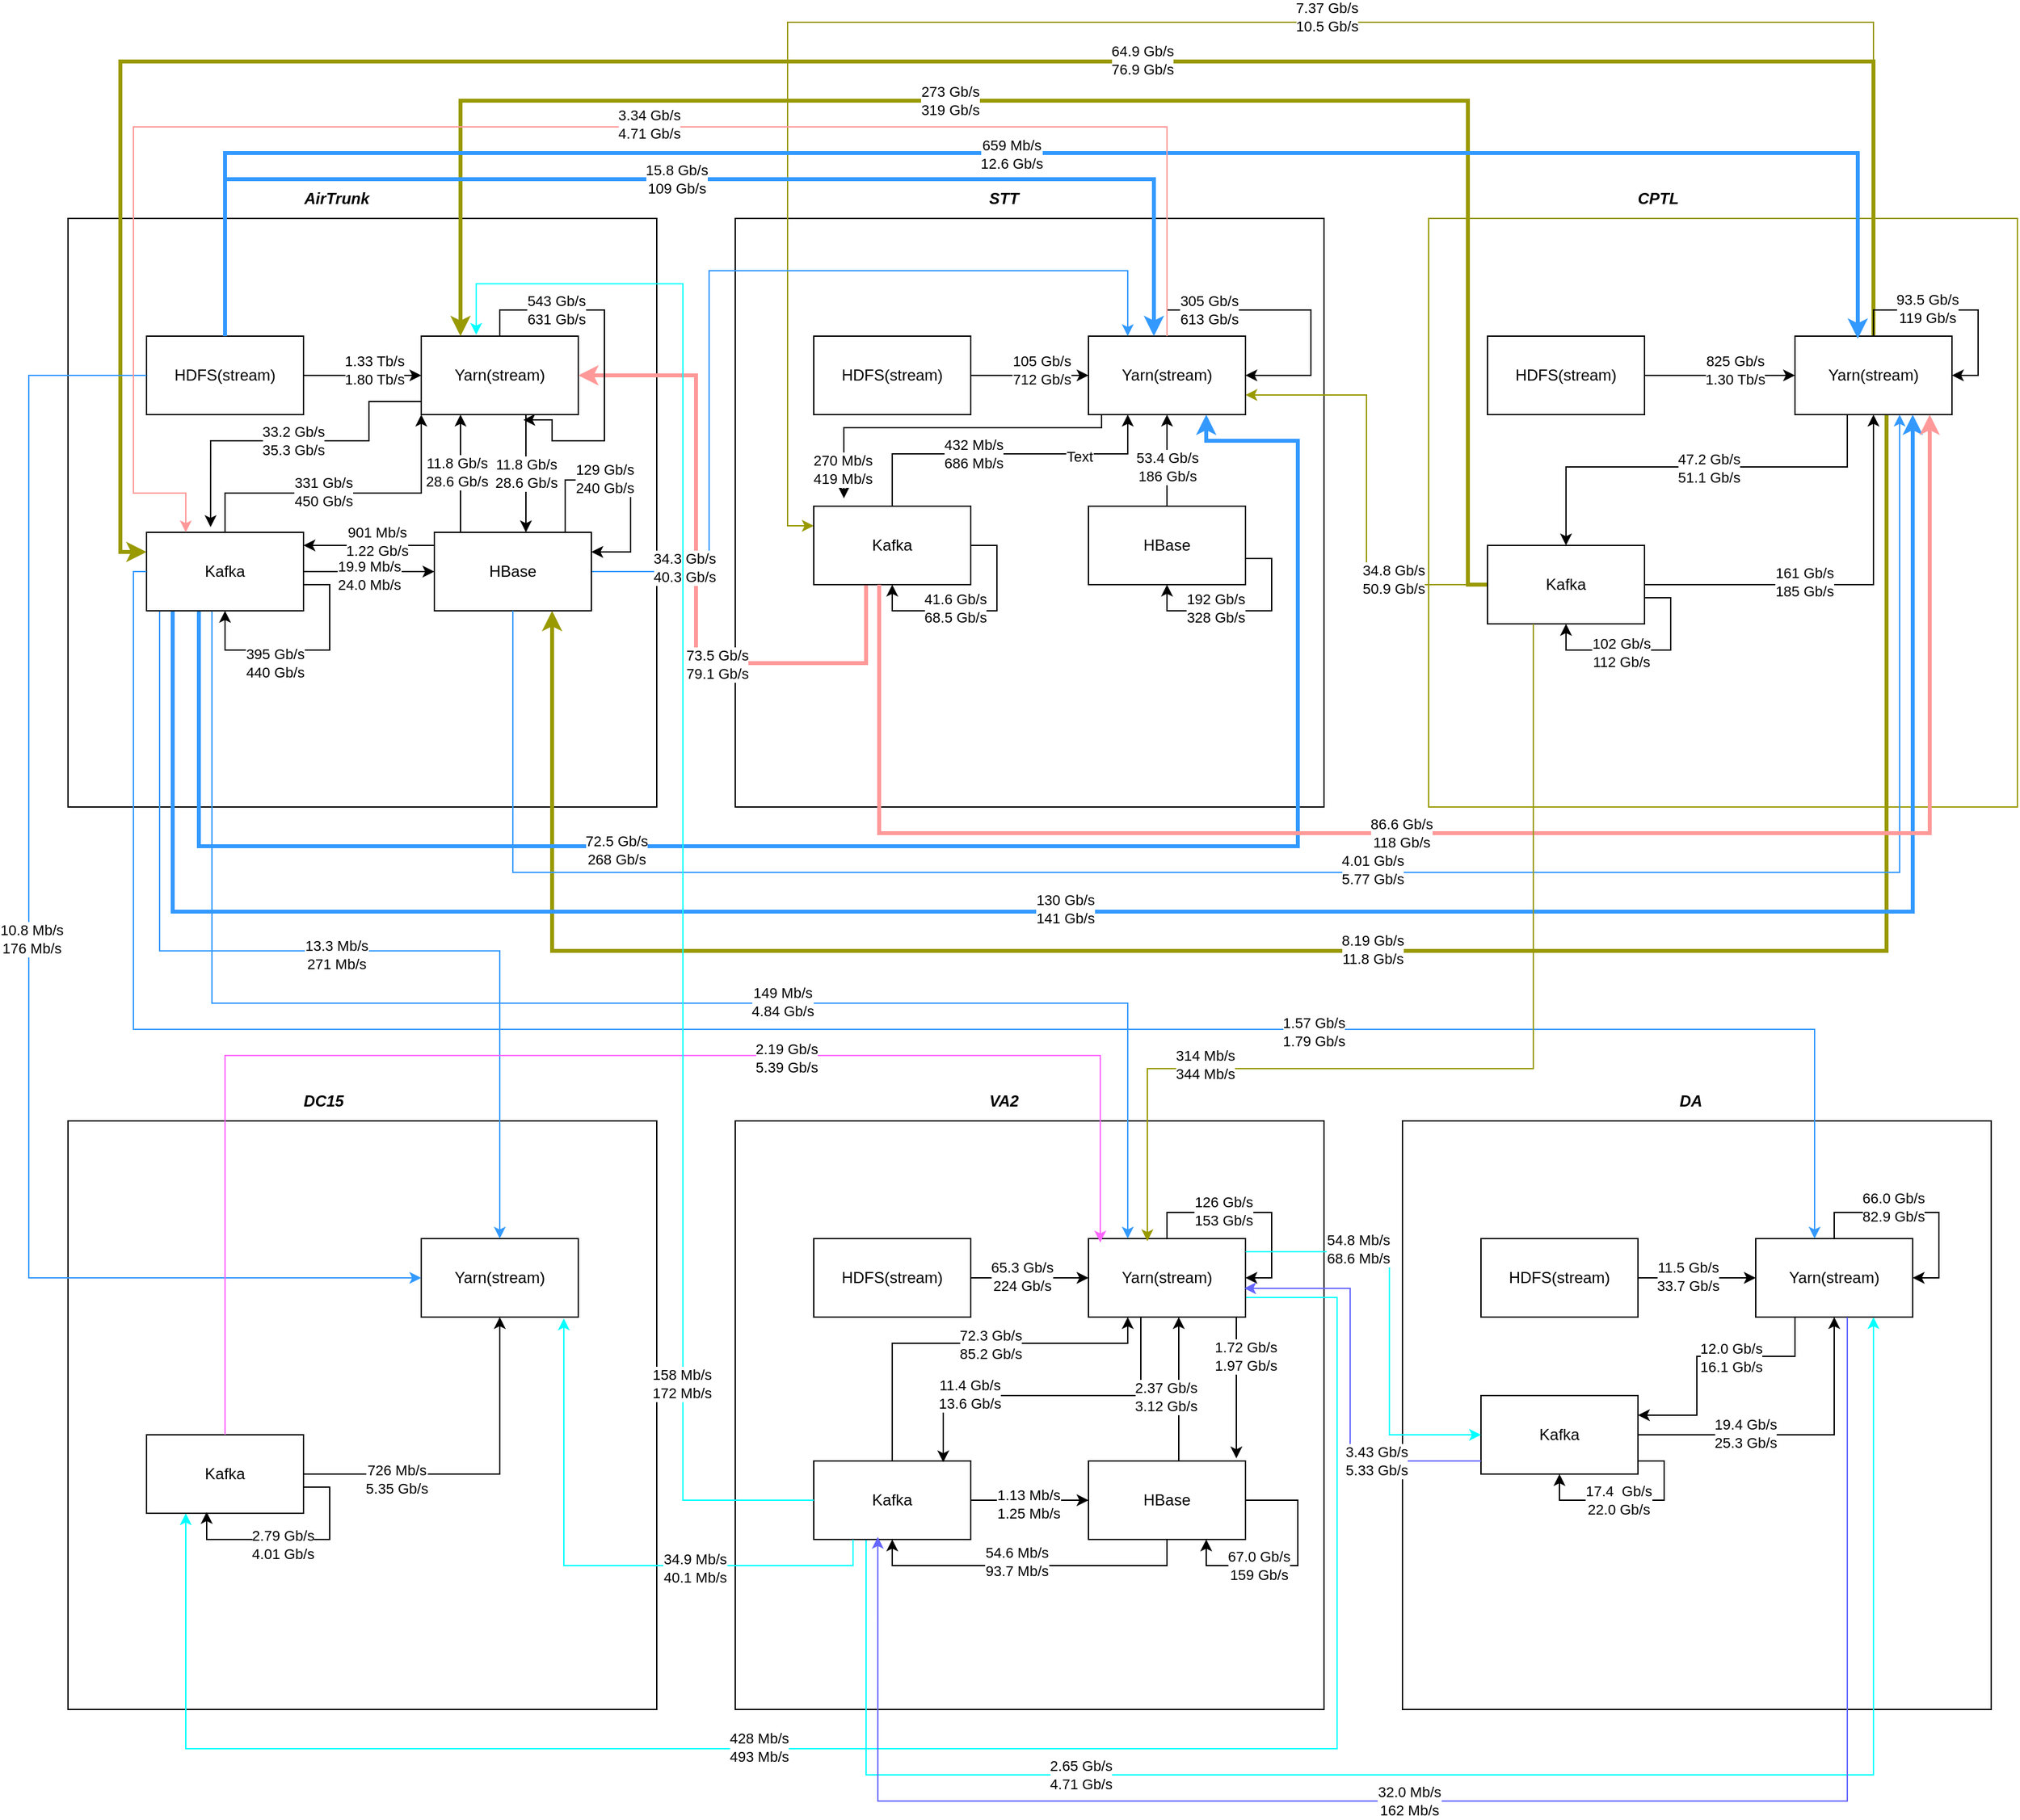 <mxfile version="24.2.1" type="github">
  <diagram name="Page-1" id="OlLAqFYf1h-SHebC-zq0">
    <mxGraphModel dx="1434" dy="820" grid="1" gridSize="10" guides="1" tooltips="1" connect="1" arrows="1" fold="1" page="1" pageScale="1" pageWidth="1200" pageHeight="1600" math="0" shadow="0">
      <root>
        <mxCell id="0" />
        <mxCell id="1" parent="0" />
        <mxCell id="eVie63fHaNEDCuwECNKd-2" value="" style="whiteSpace=wrap;html=1;aspect=fixed;" vertex="1" parent="1">
          <mxGeometry x="150" y="190" width="450" height="450" as="geometry" />
        </mxCell>
        <mxCell id="eVie63fHaNEDCuwECNKd-3" value="&lt;i&gt;&lt;b&gt;AirTrunk&lt;/b&gt;&lt;/i&gt;" style="text;html=1;align=center;verticalAlign=middle;resizable=0;points=[];autosize=1;strokeColor=none;fillColor=none;" vertex="1" parent="1">
          <mxGeometry x="320" y="160" width="70" height="30" as="geometry" />
        </mxCell>
        <mxCell id="eVie63fHaNEDCuwECNKd-9" value="" style="edgeStyle=orthogonalEdgeStyle;rounded=0;orthogonalLoop=1;jettySize=auto;html=1;" edge="1" parent="1" source="eVie63fHaNEDCuwECNKd-4" target="eVie63fHaNEDCuwECNKd-7">
          <mxGeometry relative="1" as="geometry" />
        </mxCell>
        <mxCell id="eVie63fHaNEDCuwECNKd-10" value="1.33 Tb/s&lt;div&gt;1.80 Tb/s&lt;/div&gt;" style="edgeLabel;html=1;align=center;verticalAlign=middle;resizable=0;points=[];" vertex="1" connectable="0" parent="eVie63fHaNEDCuwECNKd-9">
          <mxGeometry x="0.2" y="4" relative="1" as="geometry">
            <mxPoint as="offset" />
          </mxGeometry>
        </mxCell>
        <mxCell id="eVie63fHaNEDCuwECNKd-4" value="HDFS(stream)" style="rounded=0;whiteSpace=wrap;html=1;" vertex="1" parent="1">
          <mxGeometry x="210" y="280" width="120" height="60" as="geometry" />
        </mxCell>
        <mxCell id="eVie63fHaNEDCuwECNKd-95" value="11.8 Gb/s&lt;div&gt;28.6 Gb/s&lt;/div&gt;" style="edgeStyle=orthogonalEdgeStyle;rounded=0;orthogonalLoop=1;jettySize=auto;html=1;" edge="1" parent="1" source="eVie63fHaNEDCuwECNKd-7" target="eVie63fHaNEDCuwECNKd-74">
          <mxGeometry relative="1" as="geometry">
            <Array as="points">
              <mxPoint x="500" y="380" />
              <mxPoint x="500" y="380" />
            </Array>
            <mxPoint as="offset" />
          </mxGeometry>
        </mxCell>
        <mxCell id="eVie63fHaNEDCuwECNKd-7" value="Yarn(stream)" style="rounded=0;whiteSpace=wrap;html=1;" vertex="1" parent="1">
          <mxGeometry x="420" y="280" width="120" height="60" as="geometry" />
        </mxCell>
        <mxCell id="eVie63fHaNEDCuwECNKd-11" value="" style="whiteSpace=wrap;html=1;aspect=fixed;" vertex="1" parent="1">
          <mxGeometry x="660" y="190" width="450" height="450" as="geometry" />
        </mxCell>
        <mxCell id="eVie63fHaNEDCuwECNKd-12" value="&lt;i&gt;&lt;b&gt;STT&lt;/b&gt;&lt;/i&gt;" style="text;html=1;align=center;verticalAlign=middle;resizable=0;points=[];autosize=1;strokeColor=none;fillColor=none;" vertex="1" parent="1">
          <mxGeometry x="840" y="160" width="50" height="30" as="geometry" />
        </mxCell>
        <mxCell id="eVie63fHaNEDCuwECNKd-13" value="" style="edgeStyle=orthogonalEdgeStyle;rounded=0;orthogonalLoop=1;jettySize=auto;html=1;" edge="1" source="eVie63fHaNEDCuwECNKd-15" target="eVie63fHaNEDCuwECNKd-16" parent="1">
          <mxGeometry relative="1" as="geometry" />
        </mxCell>
        <mxCell id="eVie63fHaNEDCuwECNKd-14" value="105 Gb/s&lt;div&gt;712 Gb/s&lt;/div&gt;" style="edgeLabel;html=1;align=center;verticalAlign=middle;resizable=0;points=[];" vertex="1" connectable="0" parent="eVie63fHaNEDCuwECNKd-13">
          <mxGeometry x="0.2" y="4" relative="1" as="geometry">
            <mxPoint as="offset" />
          </mxGeometry>
        </mxCell>
        <mxCell id="eVie63fHaNEDCuwECNKd-15" value="HDFS(stream)" style="rounded=0;whiteSpace=wrap;html=1;" vertex="1" parent="1">
          <mxGeometry x="720" y="280" width="120" height="60" as="geometry" />
        </mxCell>
        <mxCell id="eVie63fHaNEDCuwECNKd-16" value="Yarn(stream)" style="rounded=0;whiteSpace=wrap;html=1;" vertex="1" parent="1">
          <mxGeometry x="930" y="280" width="120" height="60" as="geometry" />
        </mxCell>
        <mxCell id="eVie63fHaNEDCuwECNKd-17" value="" style="whiteSpace=wrap;html=1;aspect=fixed;strokeColor=#999900;" vertex="1" parent="1">
          <mxGeometry x="1190" y="190" width="450" height="450" as="geometry" />
        </mxCell>
        <mxCell id="eVie63fHaNEDCuwECNKd-18" value="&lt;i&gt;&lt;b&gt;CPTL&lt;/b&gt;&lt;/i&gt;" style="text;html=1;align=center;verticalAlign=middle;resizable=0;points=[];autosize=1;strokeColor=none;fillColor=none;" vertex="1" parent="1">
          <mxGeometry x="1340" y="160" width="50" height="30" as="geometry" />
        </mxCell>
        <mxCell id="eVie63fHaNEDCuwECNKd-19" value="" style="edgeStyle=orthogonalEdgeStyle;rounded=0;orthogonalLoop=1;jettySize=auto;html=1;" edge="1" source="eVie63fHaNEDCuwECNKd-21" target="eVie63fHaNEDCuwECNKd-22" parent="1">
          <mxGeometry relative="1" as="geometry" />
        </mxCell>
        <mxCell id="eVie63fHaNEDCuwECNKd-20" value="825 Gb/s&lt;div&gt;1.30 Tb/s&lt;/div&gt;" style="edgeLabel;html=1;align=center;verticalAlign=middle;resizable=0;points=[];" vertex="1" connectable="0" parent="eVie63fHaNEDCuwECNKd-19">
          <mxGeometry x="0.2" y="4" relative="1" as="geometry">
            <mxPoint as="offset" />
          </mxGeometry>
        </mxCell>
        <mxCell id="eVie63fHaNEDCuwECNKd-21" value="HDFS(stream)" style="rounded=0;whiteSpace=wrap;html=1;" vertex="1" parent="1">
          <mxGeometry x="1235" y="280" width="120" height="60" as="geometry" />
        </mxCell>
        <mxCell id="eVie63fHaNEDCuwECNKd-105" style="edgeStyle=orthogonalEdgeStyle;rounded=0;orthogonalLoop=1;jettySize=auto;html=1;entryX=0.5;entryY=0;entryDx=0;entryDy=0;" edge="1" parent="1" source="eVie63fHaNEDCuwECNKd-22" target="eVie63fHaNEDCuwECNKd-25">
          <mxGeometry relative="1" as="geometry">
            <Array as="points">
              <mxPoint x="1510" y="380" />
              <mxPoint x="1295" y="380" />
            </Array>
          </mxGeometry>
        </mxCell>
        <mxCell id="eVie63fHaNEDCuwECNKd-106" value="47.2 Gb/s&lt;div&gt;51.1 Gb/s&lt;/div&gt;" style="edgeLabel;html=1;align=center;verticalAlign=middle;resizable=0;points=[];" vertex="1" connectable="0" parent="eVie63fHaNEDCuwECNKd-105">
          <mxGeometry x="-0.073" y="1" relative="1" as="geometry">
            <mxPoint as="offset" />
          </mxGeometry>
        </mxCell>
        <mxCell id="eVie63fHaNEDCuwECNKd-170" style="edgeStyle=orthogonalEdgeStyle;rounded=0;orthogonalLoop=1;jettySize=auto;html=1;entryX=0;entryY=0.25;entryDx=0;entryDy=0;strokeColor=#999900;strokeWidth=3;" edge="1" parent="1" source="eVie63fHaNEDCuwECNKd-22" target="eVie63fHaNEDCuwECNKd-66">
          <mxGeometry relative="1" as="geometry">
            <Array as="points">
              <mxPoint x="1530" y="70" />
              <mxPoint x="190" y="70" />
              <mxPoint x="190" y="445" />
            </Array>
          </mxGeometry>
        </mxCell>
        <mxCell id="eVie63fHaNEDCuwECNKd-171" value="64.9 Gb/s&lt;div&gt;76.9 Gb/s&lt;/div&gt;" style="edgeLabel;html=1;align=center;verticalAlign=middle;resizable=0;points=[];" vertex="1" connectable="0" parent="eVie63fHaNEDCuwECNKd-170">
          <mxGeometry x="-0.209" y="-1" relative="1" as="geometry">
            <mxPoint as="offset" />
          </mxGeometry>
        </mxCell>
        <mxCell id="eVie63fHaNEDCuwECNKd-172" style="edgeStyle=orthogonalEdgeStyle;rounded=0;orthogonalLoop=1;jettySize=auto;html=1;entryX=0.75;entryY=1;entryDx=0;entryDy=0;strokeColor=#999900;strokeWidth=3;" edge="1" parent="1" source="eVie63fHaNEDCuwECNKd-22" target="eVie63fHaNEDCuwECNKd-74">
          <mxGeometry relative="1" as="geometry">
            <Array as="points">
              <mxPoint x="1540" y="750" />
              <mxPoint x="520" y="750" />
            </Array>
          </mxGeometry>
        </mxCell>
        <mxCell id="eVie63fHaNEDCuwECNKd-173" value="8.19 Gb/s&lt;div&gt;11.8 Gb/s&lt;/div&gt;" style="edgeLabel;html=1;align=center;verticalAlign=middle;resizable=0;points=[];" vertex="1" connectable="0" parent="eVie63fHaNEDCuwECNKd-172">
          <mxGeometry x="-0.05" y="-1" relative="1" as="geometry">
            <mxPoint as="offset" />
          </mxGeometry>
        </mxCell>
        <mxCell id="eVie63fHaNEDCuwECNKd-179" style="edgeStyle=orthogonalEdgeStyle;rounded=0;orthogonalLoop=1;jettySize=auto;html=1;entryX=0;entryY=0.25;entryDx=0;entryDy=0;strokeColor=#999900;" edge="1" parent="1" source="eVie63fHaNEDCuwECNKd-22" target="eVie63fHaNEDCuwECNKd-67">
          <mxGeometry relative="1" as="geometry">
            <Array as="points">
              <mxPoint x="1530" y="40" />
              <mxPoint x="700" y="40" />
              <mxPoint x="700" y="425" />
            </Array>
          </mxGeometry>
        </mxCell>
        <mxCell id="eVie63fHaNEDCuwECNKd-180" value="7.37 Gb/s&lt;div&gt;10.5 Gb/s&lt;/div&gt;" style="edgeLabel;html=1;align=center;verticalAlign=middle;resizable=0;points=[];" vertex="1" connectable="0" parent="eVie63fHaNEDCuwECNKd-179">
          <mxGeometry x="-0.108" y="-4" relative="1" as="geometry">
            <mxPoint as="offset" />
          </mxGeometry>
        </mxCell>
        <mxCell id="eVie63fHaNEDCuwECNKd-22" value="Yarn(stream)" style="rounded=0;whiteSpace=wrap;html=1;" vertex="1" parent="1">
          <mxGeometry x="1470" y="280" width="120" height="60" as="geometry" />
        </mxCell>
        <mxCell id="eVie63fHaNEDCuwECNKd-26" value="" style="edgeStyle=orthogonalEdgeStyle;rounded=0;orthogonalLoop=1;jettySize=auto;html=1;entryX=0.5;entryY=1;entryDx=0;entryDy=0;" edge="1" parent="1" source="eVie63fHaNEDCuwECNKd-25" target="eVie63fHaNEDCuwECNKd-22">
          <mxGeometry relative="1" as="geometry" />
        </mxCell>
        <mxCell id="eVie63fHaNEDCuwECNKd-27" value="161 Gb/s&lt;div&gt;185 Gb/s&lt;/div&gt;" style="edgeLabel;html=1;align=center;verticalAlign=middle;resizable=0;points=[];" vertex="1" connectable="0" parent="eVie63fHaNEDCuwECNKd-26">
          <mxGeometry x="-0.2" y="2" relative="1" as="geometry">
            <mxPoint as="offset" />
          </mxGeometry>
        </mxCell>
        <mxCell id="eVie63fHaNEDCuwECNKd-168" style="edgeStyle=orthogonalEdgeStyle;rounded=0;orthogonalLoop=1;jettySize=auto;html=1;entryX=0.25;entryY=0;entryDx=0;entryDy=0;strokeColor=#999900;strokeWidth=3;" edge="1" parent="1" source="eVie63fHaNEDCuwECNKd-25" target="eVie63fHaNEDCuwECNKd-7">
          <mxGeometry relative="1" as="geometry">
            <Array as="points">
              <mxPoint x="1220" y="470" />
              <mxPoint x="1220" y="100" />
              <mxPoint x="450" y="100" />
            </Array>
          </mxGeometry>
        </mxCell>
        <mxCell id="eVie63fHaNEDCuwECNKd-169" value="273 Gb/s&lt;div&gt;319 Gb/s&lt;/div&gt;" style="edgeLabel;html=1;align=center;verticalAlign=middle;resizable=0;points=[];" vertex="1" connectable="0" parent="eVie63fHaNEDCuwECNKd-168">
          <mxGeometry x="0.17" relative="1" as="geometry">
            <mxPoint as="offset" />
          </mxGeometry>
        </mxCell>
        <mxCell id="eVie63fHaNEDCuwECNKd-177" style="edgeStyle=orthogonalEdgeStyle;rounded=0;orthogonalLoop=1;jettySize=auto;html=1;entryX=1;entryY=0.75;entryDx=0;entryDy=0;strokeColor=#999900;" edge="1" parent="1" source="eVie63fHaNEDCuwECNKd-25" target="eVie63fHaNEDCuwECNKd-16">
          <mxGeometry relative="1" as="geometry" />
        </mxCell>
        <mxCell id="eVie63fHaNEDCuwECNKd-178" value="34.8 Gb/s&lt;div&gt;50.9 Gb/s&lt;/div&gt;" style="edgeLabel;html=1;align=center;verticalAlign=middle;resizable=0;points=[];" vertex="1" connectable="0" parent="eVie63fHaNEDCuwECNKd-177">
          <mxGeometry x="-0.564" y="-4" relative="1" as="geometry">
            <mxPoint as="offset" />
          </mxGeometry>
        </mxCell>
        <mxCell id="eVie63fHaNEDCuwECNKd-25" value="Kafka" style="rounded=0;whiteSpace=wrap;html=1;" vertex="1" parent="1">
          <mxGeometry x="1235" y="440" width="120" height="60" as="geometry" />
        </mxCell>
        <mxCell id="eVie63fHaNEDCuwECNKd-28" style="edgeStyle=orthogonalEdgeStyle;rounded=0;orthogonalLoop=1;jettySize=auto;html=1;entryX=0.5;entryY=1;entryDx=0;entryDy=0;exitX=1;exitY=0.5;exitDx=0;exitDy=0;" edge="1" parent="1" source="eVie63fHaNEDCuwECNKd-25" target="eVie63fHaNEDCuwECNKd-25">
          <mxGeometry relative="1" as="geometry">
            <Array as="points">
              <mxPoint x="1355" y="480" />
              <mxPoint x="1375" y="480" />
              <mxPoint x="1375" y="520" />
              <mxPoint x="1295" y="520" />
            </Array>
          </mxGeometry>
        </mxCell>
        <mxCell id="eVie63fHaNEDCuwECNKd-29" value="102 Gb/s&lt;div&gt;112 Gb/s&lt;/div&gt;" style="edgeLabel;html=1;align=center;verticalAlign=middle;resizable=0;points=[];" vertex="1" connectable="0" parent="eVie63fHaNEDCuwECNKd-28">
          <mxGeometry x="0.271" y="2" relative="1" as="geometry">
            <mxPoint as="offset" />
          </mxGeometry>
        </mxCell>
        <mxCell id="eVie63fHaNEDCuwECNKd-34" value="" style="whiteSpace=wrap;html=1;aspect=fixed;" vertex="1" parent="1">
          <mxGeometry x="150" y="880" width="450" height="450" as="geometry" />
        </mxCell>
        <mxCell id="eVie63fHaNEDCuwECNKd-35" value="&lt;b&gt;&lt;i&gt;DC15&lt;/i&gt;&lt;/b&gt;" style="text;html=1;align=center;verticalAlign=middle;resizable=0;points=[];autosize=1;strokeColor=none;fillColor=none;" vertex="1" parent="1">
          <mxGeometry x="320" y="850" width="50" height="30" as="geometry" />
        </mxCell>
        <mxCell id="eVie63fHaNEDCuwECNKd-39" value="Yarn(stream)" style="rounded=0;whiteSpace=wrap;html=1;" vertex="1" parent="1">
          <mxGeometry x="420" y="970" width="120" height="60" as="geometry" />
        </mxCell>
        <mxCell id="eVie63fHaNEDCuwECNKd-40" value="" style="whiteSpace=wrap;html=1;aspect=fixed;" vertex="1" parent="1">
          <mxGeometry x="660" y="880" width="450" height="450" as="geometry" />
        </mxCell>
        <mxCell id="eVie63fHaNEDCuwECNKd-41" value="&lt;b&gt;&lt;i&gt;VA2&lt;/i&gt;&lt;/b&gt;" style="text;html=1;align=center;verticalAlign=middle;resizable=0;points=[];autosize=1;strokeColor=none;fillColor=none;" vertex="1" parent="1">
          <mxGeometry x="840" y="850" width="50" height="30" as="geometry" />
        </mxCell>
        <mxCell id="eVie63fHaNEDCuwECNKd-42" value="" style="edgeStyle=orthogonalEdgeStyle;rounded=0;orthogonalLoop=1;jettySize=auto;html=1;" edge="1" source="eVie63fHaNEDCuwECNKd-44" target="eVie63fHaNEDCuwECNKd-45" parent="1">
          <mxGeometry relative="1" as="geometry" />
        </mxCell>
        <mxCell id="eVie63fHaNEDCuwECNKd-113" value="65.3 Gb/s&lt;div&gt;224 Gb/s&lt;/div&gt;" style="edgeLabel;html=1;align=center;verticalAlign=middle;resizable=0;points=[];" vertex="1" connectable="0" parent="eVie63fHaNEDCuwECNKd-42">
          <mxGeometry x="-0.133" y="1" relative="1" as="geometry">
            <mxPoint as="offset" />
          </mxGeometry>
        </mxCell>
        <mxCell id="eVie63fHaNEDCuwECNKd-44" value="HDFS(stream)" style="rounded=0;whiteSpace=wrap;html=1;" vertex="1" parent="1">
          <mxGeometry x="720" y="970" width="120" height="60" as="geometry" />
        </mxCell>
        <mxCell id="eVie63fHaNEDCuwECNKd-197" style="edgeStyle=orthogonalEdgeStyle;rounded=0;orthogonalLoop=1;jettySize=auto;html=1;entryX=0.25;entryY=1;entryDx=0;entryDy=0;exitX=1;exitY=0.75;exitDx=0;exitDy=0;strokeColor=#00FFFF;" edge="1" parent="1" source="eVie63fHaNEDCuwECNKd-45" target="eVie63fHaNEDCuwECNKd-71">
          <mxGeometry relative="1" as="geometry">
            <Array as="points">
              <mxPoint x="1120" y="1015" />
              <mxPoint x="1120" y="1360" />
              <mxPoint x="240" y="1360" />
            </Array>
          </mxGeometry>
        </mxCell>
        <mxCell id="eVie63fHaNEDCuwECNKd-198" value="428 Mb/s&lt;div&gt;493 Mb/s&lt;/div&gt;" style="edgeLabel;html=1;align=center;verticalAlign=middle;resizable=0;points=[];" vertex="1" connectable="0" parent="eVie63fHaNEDCuwECNKd-197">
          <mxGeometry x="0.162" y="-1" relative="1" as="geometry">
            <mxPoint as="offset" />
          </mxGeometry>
        </mxCell>
        <mxCell id="eVie63fHaNEDCuwECNKd-45" value="Yarn(stream)" style="rounded=0;whiteSpace=wrap;html=1;" vertex="1" parent="1">
          <mxGeometry x="930" y="970" width="120" height="60" as="geometry" />
        </mxCell>
        <mxCell id="eVie63fHaNEDCuwECNKd-46" value="" style="whiteSpace=wrap;html=1;aspect=fixed;" vertex="1" parent="1">
          <mxGeometry x="1170" y="880" width="450" height="450" as="geometry" />
        </mxCell>
        <mxCell id="eVie63fHaNEDCuwECNKd-47" value="&lt;i&gt;&lt;b&gt;DA&lt;/b&gt;&lt;/i&gt;" style="text;html=1;align=center;verticalAlign=middle;resizable=0;points=[];autosize=1;strokeColor=none;fillColor=none;" vertex="1" parent="1">
          <mxGeometry x="1370" y="850" width="40" height="30" as="geometry" />
        </mxCell>
        <mxCell id="eVie63fHaNEDCuwECNKd-48" value="" style="edgeStyle=orthogonalEdgeStyle;rounded=0;orthogonalLoop=1;jettySize=auto;html=1;" edge="1" source="eVie63fHaNEDCuwECNKd-50" target="eVie63fHaNEDCuwECNKd-51" parent="1">
          <mxGeometry relative="1" as="geometry" />
        </mxCell>
        <mxCell id="eVie63fHaNEDCuwECNKd-64" value="11.5 Gb/s&lt;div&gt;33.7 Gb/s&lt;/div&gt;" style="edgeLabel;html=1;align=center;verticalAlign=middle;resizable=0;points=[];" vertex="1" connectable="0" parent="eVie63fHaNEDCuwECNKd-48">
          <mxGeometry x="-0.156" y="1" relative="1" as="geometry">
            <mxPoint as="offset" />
          </mxGeometry>
        </mxCell>
        <mxCell id="eVie63fHaNEDCuwECNKd-50" value="HDFS(stream)" style="rounded=0;whiteSpace=wrap;html=1;" vertex="1" parent="1">
          <mxGeometry x="1230" y="970" width="120" height="60" as="geometry" />
        </mxCell>
        <mxCell id="eVie63fHaNEDCuwECNKd-133" style="edgeStyle=orthogonalEdgeStyle;rounded=0;orthogonalLoop=1;jettySize=auto;html=1;entryX=1;entryY=0.25;entryDx=0;entryDy=0;" edge="1" parent="1" source="eVie63fHaNEDCuwECNKd-51" target="eVie63fHaNEDCuwECNKd-54">
          <mxGeometry relative="1" as="geometry">
            <Array as="points">
              <mxPoint x="1470" y="1060" />
              <mxPoint x="1395" y="1060" />
              <mxPoint x="1395" y="1105" />
            </Array>
          </mxGeometry>
        </mxCell>
        <mxCell id="eVie63fHaNEDCuwECNKd-134" value="12.0 Gb/s&lt;div&gt;16.1 Gb/s&lt;/div&gt;" style="edgeLabel;html=1;align=center;verticalAlign=middle;resizable=0;points=[];" vertex="1" connectable="0" parent="eVie63fHaNEDCuwECNKd-133">
          <mxGeometry x="-0.19" y="1" relative="1" as="geometry">
            <mxPoint as="offset" />
          </mxGeometry>
        </mxCell>
        <mxCell id="eVie63fHaNEDCuwECNKd-51" value="Yarn(stream)" style="rounded=0;whiteSpace=wrap;html=1;" vertex="1" parent="1">
          <mxGeometry x="1440" y="970" width="120" height="60" as="geometry" />
        </mxCell>
        <mxCell id="eVie63fHaNEDCuwECNKd-52" value="" style="edgeStyle=orthogonalEdgeStyle;rounded=0;orthogonalLoop=1;jettySize=auto;html=1;entryX=0.5;entryY=1;entryDx=0;entryDy=0;" edge="1" source="eVie63fHaNEDCuwECNKd-54" target="eVie63fHaNEDCuwECNKd-51" parent="1">
          <mxGeometry relative="1" as="geometry">
            <Array as="points">
              <mxPoint x="1500" y="1120" />
            </Array>
          </mxGeometry>
        </mxCell>
        <mxCell id="eVie63fHaNEDCuwECNKd-61" value="19.4 Gb/s&lt;div&gt;25.3 Gb/s&lt;/div&gt;" style="edgeLabel;html=1;align=center;verticalAlign=middle;resizable=0;points=[];" vertex="1" connectable="0" parent="eVie63fHaNEDCuwECNKd-52">
          <mxGeometry x="-0.317" y="1" relative="1" as="geometry">
            <mxPoint as="offset" />
          </mxGeometry>
        </mxCell>
        <mxCell id="eVie63fHaNEDCuwECNKd-54" value="Kafka" style="rounded=0;whiteSpace=wrap;html=1;" vertex="1" parent="1">
          <mxGeometry x="1230" y="1090" width="120" height="60" as="geometry" />
        </mxCell>
        <mxCell id="eVie63fHaNEDCuwECNKd-55" style="edgeStyle=orthogonalEdgeStyle;rounded=0;orthogonalLoop=1;jettySize=auto;html=1;entryX=0.5;entryY=1;entryDx=0;entryDy=0;exitX=1;exitY=0.5;exitDx=0;exitDy=0;" edge="1" source="eVie63fHaNEDCuwECNKd-54" target="eVie63fHaNEDCuwECNKd-54" parent="1">
          <mxGeometry relative="1" as="geometry">
            <Array as="points">
              <mxPoint x="1350" y="1140" />
              <mxPoint x="1370" y="1140" />
              <mxPoint x="1370" y="1170" />
              <mxPoint x="1290" y="1170" />
            </Array>
          </mxGeometry>
        </mxCell>
        <mxCell id="eVie63fHaNEDCuwECNKd-60" value="17.4&amp;nbsp; Gb/s&lt;div&gt;22.0 Gb/s&lt;/div&gt;" style="edgeLabel;html=1;align=center;verticalAlign=middle;resizable=0;points=[];" vertex="1" connectable="0" parent="eVie63fHaNEDCuwECNKd-55">
          <mxGeometry x="0.235" relative="1" as="geometry">
            <mxPoint as="offset" />
          </mxGeometry>
        </mxCell>
        <mxCell id="eVie63fHaNEDCuwECNKd-100" style="edgeStyle=orthogonalEdgeStyle;rounded=0;orthogonalLoop=1;jettySize=auto;html=1;entryX=0;entryY=1;entryDx=0;entryDy=0;" edge="1" parent="1" source="eVie63fHaNEDCuwECNKd-66" target="eVie63fHaNEDCuwECNKd-7">
          <mxGeometry relative="1" as="geometry">
            <Array as="points">
              <mxPoint x="270" y="400" />
              <mxPoint x="420" y="400" />
            </Array>
          </mxGeometry>
        </mxCell>
        <mxCell id="eVie63fHaNEDCuwECNKd-101" value="331 Gb/s&lt;div&gt;450 Gb/s&lt;/div&gt;" style="edgeLabel;html=1;align=center;verticalAlign=middle;resizable=0;points=[];" vertex="1" connectable="0" parent="eVie63fHaNEDCuwECNKd-100">
          <mxGeometry x="-0.13" y="1" relative="1" as="geometry">
            <mxPoint as="offset" />
          </mxGeometry>
        </mxCell>
        <mxCell id="eVie63fHaNEDCuwECNKd-131" style="edgeStyle=orthogonalEdgeStyle;rounded=0;orthogonalLoop=1;jettySize=auto;html=1;" edge="1" parent="1" source="eVie63fHaNEDCuwECNKd-66" target="eVie63fHaNEDCuwECNKd-74">
          <mxGeometry relative="1" as="geometry" />
        </mxCell>
        <mxCell id="eVie63fHaNEDCuwECNKd-132" value="19.9 Mb/s&lt;div&gt;24.0 Mb/s&lt;/div&gt;" style="edgeLabel;html=1;align=center;verticalAlign=middle;resizable=0;points=[];" vertex="1" connectable="0" parent="eVie63fHaNEDCuwECNKd-131">
          <mxGeometry y="-3" relative="1" as="geometry">
            <mxPoint as="offset" />
          </mxGeometry>
        </mxCell>
        <mxCell id="eVie63fHaNEDCuwECNKd-142" style="edgeStyle=orthogonalEdgeStyle;rounded=0;orthogonalLoop=1;jettySize=auto;html=1;entryX=0.75;entryY=1;entryDx=0;entryDy=0;strokeColor=#3399FF;strokeWidth=3;" edge="1" parent="1" source="eVie63fHaNEDCuwECNKd-66" target="eVie63fHaNEDCuwECNKd-16">
          <mxGeometry relative="1" as="geometry">
            <Array as="points">
              <mxPoint x="250" y="670" />
              <mxPoint x="1090" y="670" />
              <mxPoint x="1090" y="360" />
              <mxPoint x="1020" y="360" />
            </Array>
          </mxGeometry>
        </mxCell>
        <mxCell id="eVie63fHaNEDCuwECNKd-143" value="72.5 Gb/s&lt;div&gt;268 Gb/s&lt;/div&gt;" style="edgeLabel;html=1;align=center;verticalAlign=middle;resizable=0;points=[];" vertex="1" connectable="0" parent="eVie63fHaNEDCuwECNKd-142">
          <mxGeometry x="-0.297" y="-3" relative="1" as="geometry">
            <mxPoint as="offset" />
          </mxGeometry>
        </mxCell>
        <mxCell id="eVie63fHaNEDCuwECNKd-144" style="edgeStyle=orthogonalEdgeStyle;rounded=0;orthogonalLoop=1;jettySize=auto;html=1;entryX=0.75;entryY=1;entryDx=0;entryDy=0;strokeColor=#3399FF;strokeWidth=3;" edge="1" parent="1" source="eVie63fHaNEDCuwECNKd-66" target="eVie63fHaNEDCuwECNKd-22">
          <mxGeometry relative="1" as="geometry">
            <Array as="points">
              <mxPoint x="230" y="720" />
              <mxPoint x="1560" y="720" />
            </Array>
          </mxGeometry>
        </mxCell>
        <mxCell id="eVie63fHaNEDCuwECNKd-145" value="130 Gb/s&lt;div&gt;141 Gb/s&lt;/div&gt;" style="edgeLabel;html=1;align=center;verticalAlign=middle;resizable=0;points=[];" vertex="1" connectable="0" parent="eVie63fHaNEDCuwECNKd-144">
          <mxGeometry x="-0.06" y="2" relative="1" as="geometry">
            <mxPoint as="offset" />
          </mxGeometry>
        </mxCell>
        <mxCell id="eVie63fHaNEDCuwECNKd-152" style="edgeStyle=orthogonalEdgeStyle;rounded=0;orthogonalLoop=1;jettySize=auto;html=1;strokeColor=#3399FF;" edge="1" parent="1" source="eVie63fHaNEDCuwECNKd-66" target="eVie63fHaNEDCuwECNKd-39">
          <mxGeometry relative="1" as="geometry">
            <Array as="points">
              <mxPoint x="220" y="750" />
              <mxPoint x="480" y="750" />
            </Array>
          </mxGeometry>
        </mxCell>
        <mxCell id="eVie63fHaNEDCuwECNKd-153" value="13.3 Mb/s&lt;div&gt;271 Mb/s&lt;/div&gt;" style="edgeLabel;html=1;align=center;verticalAlign=middle;resizable=0;points=[];" vertex="1" connectable="0" parent="eVie63fHaNEDCuwECNKd-152">
          <mxGeometry x="0.066" y="-3" relative="1" as="geometry">
            <mxPoint as="offset" />
          </mxGeometry>
        </mxCell>
        <mxCell id="eVie63fHaNEDCuwECNKd-156" style="edgeStyle=orthogonalEdgeStyle;rounded=0;orthogonalLoop=1;jettySize=auto;html=1;entryX=0.25;entryY=0;entryDx=0;entryDy=0;strokeColor=#3399FF;" edge="1" parent="1" source="eVie63fHaNEDCuwECNKd-66" target="eVie63fHaNEDCuwECNKd-45">
          <mxGeometry relative="1" as="geometry">
            <Array as="points">
              <mxPoint x="260" y="790" />
              <mxPoint x="960" y="790" />
            </Array>
          </mxGeometry>
        </mxCell>
        <mxCell id="eVie63fHaNEDCuwECNKd-157" value="149 Mb/s&lt;div&gt;4.84 Gb/s&lt;/div&gt;" style="edgeLabel;html=1;align=center;verticalAlign=middle;resizable=0;points=[];" vertex="1" connectable="0" parent="eVie63fHaNEDCuwECNKd-156">
          <mxGeometry x="0.247" y="1" relative="1" as="geometry">
            <mxPoint as="offset" />
          </mxGeometry>
        </mxCell>
        <mxCell id="eVie63fHaNEDCuwECNKd-66" value="Kafka" style="rounded=0;whiteSpace=wrap;html=1;" vertex="1" parent="1">
          <mxGeometry x="210" y="430" width="120" height="60" as="geometry" />
        </mxCell>
        <mxCell id="eVie63fHaNEDCuwECNKd-89" style="edgeStyle=orthogonalEdgeStyle;rounded=0;orthogonalLoop=1;jettySize=auto;html=1;entryX=0.25;entryY=1;entryDx=0;entryDy=0;" edge="1" parent="1" source="eVie63fHaNEDCuwECNKd-67" target="eVie63fHaNEDCuwECNKd-16">
          <mxGeometry relative="1" as="geometry">
            <Array as="points">
              <mxPoint x="780" y="370" />
              <mxPoint x="960" y="370" />
            </Array>
          </mxGeometry>
        </mxCell>
        <mxCell id="eVie63fHaNEDCuwECNKd-91" value="432 Mb/s&lt;div&gt;686 Mb/s&lt;/div&gt;" style="edgeLabel;html=1;align=center;verticalAlign=middle;resizable=0;points=[];" vertex="1" connectable="0" parent="eVie63fHaNEDCuwECNKd-89">
          <mxGeometry x="-0.184" relative="1" as="geometry">
            <mxPoint as="offset" />
          </mxGeometry>
        </mxCell>
        <mxCell id="eVie63fHaNEDCuwECNKd-92" value="Text" style="edgeLabel;html=1;align=center;verticalAlign=middle;resizable=0;points=[];" vertex="1" connectable="0" parent="eVie63fHaNEDCuwECNKd-89">
          <mxGeometry x="0.464" y="-2" relative="1" as="geometry">
            <mxPoint as="offset" />
          </mxGeometry>
        </mxCell>
        <mxCell id="eVie63fHaNEDCuwECNKd-160" style="edgeStyle=orthogonalEdgeStyle;rounded=0;orthogonalLoop=1;jettySize=auto;html=1;entryX=1;entryY=0.5;entryDx=0;entryDy=0;strokeColor=#FF9999;strokeWidth=3;" edge="1" parent="1" source="eVie63fHaNEDCuwECNKd-67" target="eVie63fHaNEDCuwECNKd-7">
          <mxGeometry relative="1" as="geometry">
            <Array as="points">
              <mxPoint x="760" y="530" />
              <mxPoint x="630" y="530" />
              <mxPoint x="630" y="310" />
            </Array>
          </mxGeometry>
        </mxCell>
        <mxCell id="eVie63fHaNEDCuwECNKd-161" value="73.5 Gb/s&lt;div&gt;79.1 Gb/s&lt;/div&gt;" style="edgeLabel;html=1;align=center;verticalAlign=middle;resizable=0;points=[];" vertex="1" connectable="0" parent="eVie63fHaNEDCuwECNKd-160">
          <mxGeometry x="-0.304" y="1" relative="1" as="geometry">
            <mxPoint as="offset" />
          </mxGeometry>
        </mxCell>
        <mxCell id="eVie63fHaNEDCuwECNKd-67" value="Kafka" style="rounded=0;whiteSpace=wrap;html=1;" vertex="1" parent="1">
          <mxGeometry x="720" y="410" width="120" height="60" as="geometry" />
        </mxCell>
        <mxCell id="eVie63fHaNEDCuwECNKd-114" style="edgeStyle=orthogonalEdgeStyle;rounded=0;orthogonalLoop=1;jettySize=auto;html=1;entryX=0.25;entryY=1;entryDx=0;entryDy=0;" edge="1" parent="1" source="eVie63fHaNEDCuwECNKd-70" target="eVie63fHaNEDCuwECNKd-45">
          <mxGeometry relative="1" as="geometry">
            <Array as="points">
              <mxPoint x="780" y="1050" />
              <mxPoint x="960" y="1050" />
            </Array>
          </mxGeometry>
        </mxCell>
        <mxCell id="eVie63fHaNEDCuwECNKd-115" value="72.3 Gb/s&lt;div&gt;85.2 Gb/s&lt;/div&gt;" style="edgeLabel;html=1;align=center;verticalAlign=middle;resizable=0;points=[];" vertex="1" connectable="0" parent="eVie63fHaNEDCuwECNKd-114">
          <mxGeometry x="0.139" y="-1" relative="1" as="geometry">
            <mxPoint as="offset" />
          </mxGeometry>
        </mxCell>
        <mxCell id="eVie63fHaNEDCuwECNKd-125" style="edgeStyle=orthogonalEdgeStyle;rounded=0;orthogonalLoop=1;jettySize=auto;html=1;" edge="1" parent="1" source="eVie63fHaNEDCuwECNKd-70" target="eVie63fHaNEDCuwECNKd-83">
          <mxGeometry relative="1" as="geometry" />
        </mxCell>
        <mxCell id="eVie63fHaNEDCuwECNKd-127" value="1.13 Mb/s&lt;div&gt;1.25 Mb/s&lt;/div&gt;" style="edgeLabel;html=1;align=center;verticalAlign=middle;resizable=0;points=[];" vertex="1" connectable="0" parent="eVie63fHaNEDCuwECNKd-125">
          <mxGeometry x="-0.022" y="-3" relative="1" as="geometry">
            <mxPoint as="offset" />
          </mxGeometry>
        </mxCell>
        <mxCell id="eVie63fHaNEDCuwECNKd-201" style="edgeStyle=orthogonalEdgeStyle;rounded=0;orthogonalLoop=1;jettySize=auto;html=1;entryX=0.75;entryY=1;entryDx=0;entryDy=0;strokeColor=#00FFFF;" edge="1" parent="1" source="eVie63fHaNEDCuwECNKd-70" target="eVie63fHaNEDCuwECNKd-51">
          <mxGeometry relative="1" as="geometry">
            <Array as="points">
              <mxPoint x="760" y="1380" />
              <mxPoint x="1530" y="1380" />
            </Array>
          </mxGeometry>
        </mxCell>
        <mxCell id="eVie63fHaNEDCuwECNKd-202" value="2.65 Gb/s&lt;div&gt;4.71 Gb/s&lt;/div&gt;" style="edgeLabel;html=1;align=center;verticalAlign=middle;resizable=0;points=[];" vertex="1" connectable="0" parent="eVie63fHaNEDCuwECNKd-201">
          <mxGeometry x="-0.471" relative="1" as="geometry">
            <mxPoint as="offset" />
          </mxGeometry>
        </mxCell>
        <mxCell id="eVie63fHaNEDCuwECNKd-70" value="Kafka" style="rounded=0;whiteSpace=wrap;html=1;" vertex="1" parent="1">
          <mxGeometry x="720" y="1140" width="120" height="60" as="geometry" />
        </mxCell>
        <mxCell id="eVie63fHaNEDCuwECNKd-107" style="edgeStyle=orthogonalEdgeStyle;rounded=0;orthogonalLoop=1;jettySize=auto;html=1;entryX=0.5;entryY=1;entryDx=0;entryDy=0;" edge="1" parent="1" source="eVie63fHaNEDCuwECNKd-71" target="eVie63fHaNEDCuwECNKd-39">
          <mxGeometry relative="1" as="geometry" />
        </mxCell>
        <mxCell id="eVie63fHaNEDCuwECNKd-108" value="726 Mb/s&lt;div&gt;5.35 Gb/s&lt;/div&gt;" style="edgeLabel;html=1;align=center;verticalAlign=middle;resizable=0;points=[];" vertex="1" connectable="0" parent="eVie63fHaNEDCuwECNKd-107">
          <mxGeometry x="-0.474" y="-4" relative="1" as="geometry">
            <mxPoint as="offset" />
          </mxGeometry>
        </mxCell>
        <mxCell id="eVie63fHaNEDCuwECNKd-71" value="Kafka" style="rounded=0;whiteSpace=wrap;html=1;" vertex="1" parent="1">
          <mxGeometry x="210" y="1120" width="120" height="60" as="geometry" />
        </mxCell>
        <mxCell id="eVie63fHaNEDCuwECNKd-72" style="edgeStyle=orthogonalEdgeStyle;rounded=0;orthogonalLoop=1;jettySize=auto;html=1;entryX=0.65;entryY=1.067;entryDx=0;entryDy=0;entryPerimeter=0;" edge="1" parent="1" source="eVie63fHaNEDCuwECNKd-7" target="eVie63fHaNEDCuwECNKd-7">
          <mxGeometry relative="1" as="geometry">
            <Array as="points">
              <mxPoint x="480" y="260" />
              <mxPoint x="560" y="260" />
              <mxPoint x="560" y="360" />
              <mxPoint x="520" y="360" />
              <mxPoint x="520" y="344" />
            </Array>
          </mxGeometry>
        </mxCell>
        <mxCell id="eVie63fHaNEDCuwECNKd-73" value="543 Gb/s&lt;div&gt;631 Gb/s&lt;/div&gt;" style="edgeLabel;html=1;align=center;verticalAlign=middle;resizable=0;points=[];" vertex="1" connectable="0" parent="eVie63fHaNEDCuwECNKd-72">
          <mxGeometry x="-0.547" relative="1" as="geometry">
            <mxPoint as="offset" />
          </mxGeometry>
        </mxCell>
        <mxCell id="eVie63fHaNEDCuwECNKd-96" style="edgeStyle=orthogonalEdgeStyle;rounded=0;orthogonalLoop=1;jettySize=auto;html=1;entryX=0.25;entryY=1;entryDx=0;entryDy=0;" edge="1" parent="1" source="eVie63fHaNEDCuwECNKd-74" target="eVie63fHaNEDCuwECNKd-7">
          <mxGeometry relative="1" as="geometry">
            <Array as="points">
              <mxPoint x="450" y="400" />
              <mxPoint x="450" y="400" />
            </Array>
          </mxGeometry>
        </mxCell>
        <mxCell id="eVie63fHaNEDCuwECNKd-97" value="11.8 Gb/s&lt;div&gt;28.6 Gb/s&lt;/div&gt;" style="edgeLabel;html=1;align=center;verticalAlign=middle;resizable=0;points=[];" vertex="1" connectable="0" parent="eVie63fHaNEDCuwECNKd-96">
          <mxGeometry x="0.025" y="3" relative="1" as="geometry">
            <mxPoint as="offset" />
          </mxGeometry>
        </mxCell>
        <mxCell id="eVie63fHaNEDCuwECNKd-129" style="edgeStyle=orthogonalEdgeStyle;rounded=0;orthogonalLoop=1;jettySize=auto;html=1;" edge="1" parent="1" source="eVie63fHaNEDCuwECNKd-74" target="eVie63fHaNEDCuwECNKd-66">
          <mxGeometry relative="1" as="geometry">
            <Array as="points">
              <mxPoint x="380" y="440" />
              <mxPoint x="380" y="440" />
            </Array>
          </mxGeometry>
        </mxCell>
        <mxCell id="eVie63fHaNEDCuwECNKd-130" value="901 Mb/s&lt;div&gt;1.22 Gb/s&lt;/div&gt;" style="edgeLabel;html=1;align=center;verticalAlign=middle;resizable=0;points=[];" vertex="1" connectable="0" parent="eVie63fHaNEDCuwECNKd-129">
          <mxGeometry x="-0.111" y="-3" relative="1" as="geometry">
            <mxPoint as="offset" />
          </mxGeometry>
        </mxCell>
        <mxCell id="eVie63fHaNEDCuwECNKd-148" style="edgeStyle=orthogonalEdgeStyle;rounded=0;orthogonalLoop=1;jettySize=auto;html=1;entryX=0.25;entryY=0;entryDx=0;entryDy=0;strokeColor=#3399FF;" edge="1" parent="1" source="eVie63fHaNEDCuwECNKd-74" target="eVie63fHaNEDCuwECNKd-16">
          <mxGeometry relative="1" as="geometry">
            <Array as="points">
              <mxPoint x="640" y="460" />
              <mxPoint x="640" y="230" />
              <mxPoint x="960" y="230" />
            </Array>
          </mxGeometry>
        </mxCell>
        <mxCell id="eVie63fHaNEDCuwECNKd-149" value="34.3 Gb/s&lt;div&gt;40.3 Gb/s&lt;/div&gt;" style="edgeLabel;html=1;align=center;verticalAlign=middle;resizable=0;points=[];" vertex="1" connectable="0" parent="eVie63fHaNEDCuwECNKd-148">
          <mxGeometry x="-0.794" y="3" relative="1" as="geometry">
            <mxPoint as="offset" />
          </mxGeometry>
        </mxCell>
        <mxCell id="eVie63fHaNEDCuwECNKd-74" value="HBase" style="rounded=0;whiteSpace=wrap;html=1;" vertex="1" parent="1">
          <mxGeometry x="430" y="430" width="120" height="60" as="geometry" />
        </mxCell>
        <mxCell id="eVie63fHaNEDCuwECNKd-84" value="" style="edgeStyle=orthogonalEdgeStyle;rounded=0;orthogonalLoop=1;jettySize=auto;html=1;" edge="1" parent="1" source="eVie63fHaNEDCuwECNKd-78" target="eVie63fHaNEDCuwECNKd-16">
          <mxGeometry relative="1" as="geometry" />
        </mxCell>
        <mxCell id="eVie63fHaNEDCuwECNKd-85" value="53.4 Gb/s&lt;div&gt;186 Gb/s&lt;/div&gt;" style="edgeLabel;html=1;align=center;verticalAlign=middle;resizable=0;points=[];" vertex="1" connectable="0" parent="eVie63fHaNEDCuwECNKd-84">
          <mxGeometry x="-0.143" relative="1" as="geometry">
            <mxPoint as="offset" />
          </mxGeometry>
        </mxCell>
        <mxCell id="eVie63fHaNEDCuwECNKd-78" value="HBase" style="rounded=0;whiteSpace=wrap;html=1;" vertex="1" parent="1">
          <mxGeometry x="930" y="410" width="120" height="60" as="geometry" />
        </mxCell>
        <mxCell id="eVie63fHaNEDCuwECNKd-79" style="edgeStyle=orthogonalEdgeStyle;rounded=0;orthogonalLoop=1;jettySize=auto;html=1;entryX=1;entryY=0.5;entryDx=0;entryDy=0;exitX=0.5;exitY=0;exitDx=0;exitDy=0;" edge="1" parent="1" source="eVie63fHaNEDCuwECNKd-16" target="eVie63fHaNEDCuwECNKd-16">
          <mxGeometry relative="1" as="geometry">
            <mxPoint x="1070" y="278" as="sourcePoint" />
            <mxPoint x="1088" y="342" as="targetPoint" />
            <Array as="points">
              <mxPoint x="990" y="260" />
              <mxPoint x="1100" y="260" />
              <mxPoint x="1100" y="310" />
            </Array>
          </mxGeometry>
        </mxCell>
        <mxCell id="eVie63fHaNEDCuwECNKd-80" value="305 Gb/s&lt;div&gt;613 Gb/s&lt;/div&gt;" style="edgeLabel;html=1;align=center;verticalAlign=middle;resizable=0;points=[];" vertex="1" connectable="0" parent="eVie63fHaNEDCuwECNKd-79">
          <mxGeometry x="-0.547" relative="1" as="geometry">
            <mxPoint as="offset" />
          </mxGeometry>
        </mxCell>
        <mxCell id="eVie63fHaNEDCuwECNKd-126" style="edgeStyle=orthogonalEdgeStyle;rounded=0;orthogonalLoop=1;jettySize=auto;html=1;entryX=0.5;entryY=1;entryDx=0;entryDy=0;" edge="1" parent="1" source="eVie63fHaNEDCuwECNKd-83" target="eVie63fHaNEDCuwECNKd-70">
          <mxGeometry relative="1" as="geometry">
            <Array as="points">
              <mxPoint x="990" y="1220" />
              <mxPoint x="780" y="1220" />
            </Array>
          </mxGeometry>
        </mxCell>
        <mxCell id="eVie63fHaNEDCuwECNKd-128" value="54.6 Mb/s&lt;div&gt;93.7 Mb/s&lt;/div&gt;" style="edgeLabel;html=1;align=center;verticalAlign=middle;resizable=0;points=[];" vertex="1" connectable="0" parent="eVie63fHaNEDCuwECNKd-126">
          <mxGeometry x="0.08" y="-3" relative="1" as="geometry">
            <mxPoint as="offset" />
          </mxGeometry>
        </mxCell>
        <mxCell id="eVie63fHaNEDCuwECNKd-83" value="HBase" style="rounded=0;whiteSpace=wrap;html=1;" vertex="1" parent="1">
          <mxGeometry x="930" y="1140" width="120" height="60" as="geometry" />
        </mxCell>
        <mxCell id="eVie63fHaNEDCuwECNKd-86" style="edgeStyle=orthogonalEdgeStyle;rounded=0;orthogonalLoop=1;jettySize=auto;html=1;entryX=0.5;entryY=1;entryDx=0;entryDy=0;" edge="1" parent="1" source="eVie63fHaNEDCuwECNKd-78" target="eVie63fHaNEDCuwECNKd-78">
          <mxGeometry relative="1" as="geometry">
            <Array as="points">
              <mxPoint x="1070" y="450" />
              <mxPoint x="1070" y="490" />
              <mxPoint x="990" y="490" />
            </Array>
          </mxGeometry>
        </mxCell>
        <mxCell id="eVie63fHaNEDCuwECNKd-87" value="192 Gb/s&lt;div&gt;328 Gb/s&lt;/div&gt;" style="edgeLabel;html=1;align=center;verticalAlign=middle;resizable=0;points=[];" vertex="1" connectable="0" parent="eVie63fHaNEDCuwECNKd-86">
          <mxGeometry x="0.287" y="-2" relative="1" as="geometry">
            <mxPoint as="offset" />
          </mxGeometry>
        </mxCell>
        <mxCell id="eVie63fHaNEDCuwECNKd-88" style="edgeStyle=orthogonalEdgeStyle;rounded=0;orthogonalLoop=1;jettySize=auto;html=1;entryX=0.5;entryY=1;entryDx=0;entryDy=0;" edge="1" parent="1" source="eVie63fHaNEDCuwECNKd-67" target="eVie63fHaNEDCuwECNKd-67">
          <mxGeometry relative="1" as="geometry">
            <Array as="points">
              <mxPoint x="860" y="440" />
              <mxPoint x="860" y="490" />
              <mxPoint x="780" y="490" />
            </Array>
          </mxGeometry>
        </mxCell>
        <mxCell id="eVie63fHaNEDCuwECNKd-90" value="41.6 Gb/s&lt;div&gt;68.5 Gb/s&lt;/div&gt;" style="edgeLabel;html=1;align=center;verticalAlign=middle;resizable=0;points=[];" vertex="1" connectable="0" parent="eVie63fHaNEDCuwECNKd-88">
          <mxGeometry x="0.2" y="-2" relative="1" as="geometry">
            <mxPoint as="offset" />
          </mxGeometry>
        </mxCell>
        <mxCell id="eVie63fHaNEDCuwECNKd-93" value="" style="edgeStyle=orthogonalEdgeStyle;rounded=0;orthogonalLoop=1;jettySize=auto;html=1;entryX=0.192;entryY=-0.1;entryDx=0;entryDy=0;entryPerimeter=0;" edge="1" parent="1" source="eVie63fHaNEDCuwECNKd-16" target="eVie63fHaNEDCuwECNKd-67">
          <mxGeometry relative="1" as="geometry">
            <Array as="points">
              <mxPoint x="940" y="350" />
              <mxPoint x="743" y="350" />
            </Array>
          </mxGeometry>
        </mxCell>
        <mxCell id="eVie63fHaNEDCuwECNKd-94" value="270 Mb/s&lt;div&gt;419 Mb/s&lt;/div&gt;" style="edgeLabel;html=1;align=center;verticalAlign=middle;resizable=0;points=[];" vertex="1" connectable="0" parent="eVie63fHaNEDCuwECNKd-93">
          <mxGeometry x="0.826" y="-1" relative="1" as="geometry">
            <mxPoint as="offset" />
          </mxGeometry>
        </mxCell>
        <mxCell id="eVie63fHaNEDCuwECNKd-98" style="edgeStyle=orthogonalEdgeStyle;rounded=0;orthogonalLoop=1;jettySize=auto;html=1;entryX=0.5;entryY=1;entryDx=0;entryDy=0;" edge="1" parent="1" source="eVie63fHaNEDCuwECNKd-66" target="eVie63fHaNEDCuwECNKd-66">
          <mxGeometry relative="1" as="geometry">
            <Array as="points">
              <mxPoint x="350" y="470" />
              <mxPoint x="350" y="520" />
              <mxPoint x="270" y="520" />
            </Array>
          </mxGeometry>
        </mxCell>
        <mxCell id="eVie63fHaNEDCuwECNKd-99" value="395 Gb/s&lt;div&gt;440 Gb/s&lt;/div&gt;" style="edgeLabel;html=1;align=center;verticalAlign=middle;resizable=0;points=[];" vertex="1" connectable="0" parent="eVie63fHaNEDCuwECNKd-98">
          <mxGeometry x="0.247" y="1" relative="1" as="geometry">
            <mxPoint y="9" as="offset" />
          </mxGeometry>
        </mxCell>
        <mxCell id="eVie63fHaNEDCuwECNKd-102" value="33.2 Gb/s&lt;div&gt;35.3 Gb/s&lt;/div&gt;" style="edgeStyle=orthogonalEdgeStyle;rounded=0;orthogonalLoop=1;jettySize=auto;html=1;entryX=0.408;entryY=-0.067;entryDx=0;entryDy=0;entryPerimeter=0;" edge="1" parent="1" source="eVie63fHaNEDCuwECNKd-7" target="eVie63fHaNEDCuwECNKd-66">
          <mxGeometry relative="1" as="geometry">
            <Array as="points">
              <mxPoint x="380" y="330" />
              <mxPoint x="380" y="360" />
              <mxPoint x="259" y="360" />
            </Array>
          </mxGeometry>
        </mxCell>
        <mxCell id="eVie63fHaNEDCuwECNKd-103" style="edgeStyle=orthogonalEdgeStyle;rounded=0;orthogonalLoop=1;jettySize=auto;html=1;entryX=1;entryY=0.5;entryDx=0;entryDy=0;" edge="1" parent="1" source="eVie63fHaNEDCuwECNKd-22" target="eVie63fHaNEDCuwECNKd-22">
          <mxGeometry relative="1" as="geometry" />
        </mxCell>
        <mxCell id="eVie63fHaNEDCuwECNKd-104" value="93.5 Gb/s&lt;div&gt;119 Gb/s&lt;/div&gt;" style="edgeLabel;html=1;align=center;verticalAlign=middle;resizable=0;points=[];" vertex="1" connectable="0" parent="eVie63fHaNEDCuwECNKd-103">
          <mxGeometry x="-0.282" y="1" relative="1" as="geometry">
            <mxPoint as="offset" />
          </mxGeometry>
        </mxCell>
        <mxCell id="eVie63fHaNEDCuwECNKd-109" style="edgeStyle=orthogonalEdgeStyle;rounded=0;orthogonalLoop=1;jettySize=auto;html=1;entryX=0.383;entryY=0.983;entryDx=0;entryDy=0;entryPerimeter=0;" edge="1" parent="1" source="eVie63fHaNEDCuwECNKd-71" target="eVie63fHaNEDCuwECNKd-71">
          <mxGeometry relative="1" as="geometry">
            <Array as="points">
              <mxPoint x="350" y="1160" />
              <mxPoint x="350" y="1200" />
              <mxPoint x="256" y="1200" />
            </Array>
          </mxGeometry>
        </mxCell>
        <mxCell id="eVie63fHaNEDCuwECNKd-110" value="2.79 Gb/s&lt;div&gt;4.01 Gb/s&lt;/div&gt;" style="edgeLabel;html=1;align=center;verticalAlign=middle;resizable=0;points=[];" vertex="1" connectable="0" parent="eVie63fHaNEDCuwECNKd-109">
          <mxGeometry x="0.097" y="4" relative="1" as="geometry">
            <mxPoint as="offset" />
          </mxGeometry>
        </mxCell>
        <mxCell id="eVie63fHaNEDCuwECNKd-111" style="edgeStyle=orthogonalEdgeStyle;rounded=0;orthogonalLoop=1;jettySize=auto;html=1;entryX=1;entryY=0.5;entryDx=0;entryDy=0;" edge="1" parent="1" source="eVie63fHaNEDCuwECNKd-45" target="eVie63fHaNEDCuwECNKd-45">
          <mxGeometry relative="1" as="geometry" />
        </mxCell>
        <mxCell id="eVie63fHaNEDCuwECNKd-112" value="126 Gb/s&lt;div&gt;153 Gb/s&lt;/div&gt;" style="edgeLabel;html=1;align=center;verticalAlign=middle;resizable=0;points=[];" vertex="1" connectable="0" parent="eVie63fHaNEDCuwECNKd-111">
          <mxGeometry x="-0.259" y="1" relative="1" as="geometry">
            <mxPoint as="offset" />
          </mxGeometry>
        </mxCell>
        <mxCell id="eVie63fHaNEDCuwECNKd-116" style="edgeStyle=orthogonalEdgeStyle;rounded=0;orthogonalLoop=1;jettySize=auto;html=1;entryX=0.825;entryY=0.017;entryDx=0;entryDy=0;entryPerimeter=0;" edge="1" parent="1" source="eVie63fHaNEDCuwECNKd-45" target="eVie63fHaNEDCuwECNKd-70">
          <mxGeometry relative="1" as="geometry">
            <Array as="points">
              <mxPoint x="970" y="1090" />
              <mxPoint x="819" y="1090" />
            </Array>
          </mxGeometry>
        </mxCell>
        <mxCell id="eVie63fHaNEDCuwECNKd-117" value="11.4 Gb/s&lt;div&gt;13.6 Gb/s&lt;/div&gt;" style="edgeLabel;html=1;align=center;verticalAlign=middle;resizable=0;points=[];" vertex="1" connectable="0" parent="eVie63fHaNEDCuwECNKd-116">
          <mxGeometry x="0.46" y="-1" relative="1" as="geometry">
            <mxPoint as="offset" />
          </mxGeometry>
        </mxCell>
        <mxCell id="eVie63fHaNEDCuwECNKd-121" style="edgeStyle=orthogonalEdgeStyle;rounded=0;orthogonalLoop=1;jettySize=auto;html=1;entryX=0.575;entryY=1;entryDx=0;entryDy=0;entryPerimeter=0;" edge="1" parent="1" source="eVie63fHaNEDCuwECNKd-83" target="eVie63fHaNEDCuwECNKd-45">
          <mxGeometry relative="1" as="geometry">
            <Array as="points">
              <mxPoint x="999" y="1110" />
              <mxPoint x="999" y="1110" />
            </Array>
          </mxGeometry>
        </mxCell>
        <mxCell id="eVie63fHaNEDCuwECNKd-122" value="2.37 Gb/s&lt;div&gt;3.12 Gb/s&lt;/div&gt;" style="edgeLabel;html=1;align=center;verticalAlign=middle;resizable=0;points=[];" vertex="1" connectable="0" parent="eVie63fHaNEDCuwECNKd-121">
          <mxGeometry x="0.111" y="4" relative="1" as="geometry">
            <mxPoint x="-6" y="12" as="offset" />
          </mxGeometry>
        </mxCell>
        <mxCell id="eVie63fHaNEDCuwECNKd-123" style="edgeStyle=orthogonalEdgeStyle;rounded=0;orthogonalLoop=1;jettySize=auto;html=1;entryX=0.942;entryY=-0.033;entryDx=0;entryDy=0;entryPerimeter=0;" edge="1" parent="1" source="eVie63fHaNEDCuwECNKd-45" target="eVie63fHaNEDCuwECNKd-83">
          <mxGeometry relative="1" as="geometry">
            <Array as="points">
              <mxPoint x="1043" y="1070" />
              <mxPoint x="1043" y="1070" />
            </Array>
          </mxGeometry>
        </mxCell>
        <mxCell id="eVie63fHaNEDCuwECNKd-124" value="1.72 Gb/s&lt;div&gt;1.97 Gb/s&lt;/div&gt;" style="edgeLabel;html=1;align=center;verticalAlign=middle;resizable=0;points=[];" vertex="1" connectable="0" parent="eVie63fHaNEDCuwECNKd-123">
          <mxGeometry x="-0.154" relative="1" as="geometry">
            <mxPoint x="7" y="-16" as="offset" />
          </mxGeometry>
        </mxCell>
        <mxCell id="eVie63fHaNEDCuwECNKd-135" style="edgeStyle=orthogonalEdgeStyle;rounded=0;orthogonalLoop=1;jettySize=auto;html=1;entryX=1;entryY=0.5;entryDx=0;entryDy=0;" edge="1" parent="1" source="eVie63fHaNEDCuwECNKd-51" target="eVie63fHaNEDCuwECNKd-51">
          <mxGeometry relative="1" as="geometry" />
        </mxCell>
        <mxCell id="eVie63fHaNEDCuwECNKd-136" value="66.0 Gb/s&lt;div&gt;82.9 Gb/s&lt;/div&gt;" style="edgeLabel;html=1;align=center;verticalAlign=middle;resizable=0;points=[];" vertex="1" connectable="0" parent="eVie63fHaNEDCuwECNKd-135">
          <mxGeometry x="-0.235" y="4" relative="1" as="geometry">
            <mxPoint as="offset" />
          </mxGeometry>
        </mxCell>
        <mxCell id="eVie63fHaNEDCuwECNKd-137" style="edgeStyle=orthogonalEdgeStyle;rounded=0;orthogonalLoop=1;jettySize=auto;html=1;strokeColor=#3399FF;strokeWidth=3;" edge="1" parent="1" source="eVie63fHaNEDCuwECNKd-4">
          <mxGeometry relative="1" as="geometry">
            <mxPoint x="980" y="280" as="targetPoint" />
            <Array as="points">
              <mxPoint x="270" y="160" />
              <mxPoint x="980" y="160" />
            </Array>
          </mxGeometry>
        </mxCell>
        <mxCell id="eVie63fHaNEDCuwECNKd-138" value="15.8 Gb/s&lt;div&gt;109 Gb/s&lt;/div&gt;" style="edgeLabel;html=1;align=center;verticalAlign=middle;resizable=0;points=[];" vertex="1" connectable="0" parent="eVie63fHaNEDCuwECNKd-137">
          <mxGeometry x="-0.022" relative="1" as="geometry">
            <mxPoint as="offset" />
          </mxGeometry>
        </mxCell>
        <mxCell id="eVie63fHaNEDCuwECNKd-146" style="edgeStyle=orthogonalEdgeStyle;rounded=0;orthogonalLoop=1;jettySize=auto;html=1;entryX=0.4;entryY=0.033;entryDx=0;entryDy=0;entryPerimeter=0;strokeColor=#3399FF;strokeWidth=3;" edge="1" parent="1" source="eVie63fHaNEDCuwECNKd-4" target="eVie63fHaNEDCuwECNKd-22">
          <mxGeometry relative="1" as="geometry">
            <Array as="points">
              <mxPoint x="270" y="140" />
              <mxPoint x="1518" y="140" />
            </Array>
          </mxGeometry>
        </mxCell>
        <mxCell id="eVie63fHaNEDCuwECNKd-147" value="659 Mb/s&lt;div&gt;12.6 Gb/s&lt;/div&gt;" style="edgeLabel;html=1;align=center;verticalAlign=middle;resizable=0;points=[];" vertex="1" connectable="0" parent="eVie63fHaNEDCuwECNKd-146">
          <mxGeometry x="-0.032" y="-1" relative="1" as="geometry">
            <mxPoint as="offset" />
          </mxGeometry>
        </mxCell>
        <mxCell id="eVie63fHaNEDCuwECNKd-150" style="edgeStyle=orthogonalEdgeStyle;rounded=0;orthogonalLoop=1;jettySize=auto;html=1;strokeColor=#3399FF;" edge="1" parent="1" source="eVie63fHaNEDCuwECNKd-74">
          <mxGeometry relative="1" as="geometry">
            <mxPoint x="1550" y="340" as="targetPoint" />
            <Array as="points">
              <mxPoint x="490" y="690" />
              <mxPoint x="1550" y="690" />
            </Array>
          </mxGeometry>
        </mxCell>
        <mxCell id="eVie63fHaNEDCuwECNKd-151" value="4.01 Gb/s&lt;div&gt;5.77 Gb/s&lt;/div&gt;" style="edgeLabel;html=1;align=center;verticalAlign=middle;resizable=0;points=[];" vertex="1" connectable="0" parent="eVie63fHaNEDCuwECNKd-150">
          <mxGeometry x="0.064" y="2" relative="1" as="geometry">
            <mxPoint as="offset" />
          </mxGeometry>
        </mxCell>
        <mxCell id="eVie63fHaNEDCuwECNKd-154" style="edgeStyle=orthogonalEdgeStyle;rounded=0;orthogonalLoop=1;jettySize=auto;html=1;strokeColor=#3399FF;entryX=0;entryY=0.5;entryDx=0;entryDy=0;" edge="1" parent="1" source="eVie63fHaNEDCuwECNKd-4" target="eVie63fHaNEDCuwECNKd-39">
          <mxGeometry relative="1" as="geometry">
            <Array as="points">
              <mxPoint x="120" y="310" />
              <mxPoint x="120" y="1000" />
            </Array>
          </mxGeometry>
        </mxCell>
        <mxCell id="eVie63fHaNEDCuwECNKd-155" value="10.8 Mb/s&lt;div&gt;176 Mb/s&lt;/div&gt;" style="edgeLabel;html=1;align=center;verticalAlign=middle;resizable=0;points=[];" vertex="1" connectable="0" parent="eVie63fHaNEDCuwECNKd-154">
          <mxGeometry x="-0.036" y="2" relative="1" as="geometry">
            <mxPoint as="offset" />
          </mxGeometry>
        </mxCell>
        <mxCell id="eVie63fHaNEDCuwECNKd-158" style="edgeStyle=orthogonalEdgeStyle;rounded=0;orthogonalLoop=1;jettySize=auto;html=1;entryX=0.375;entryY=0;entryDx=0;entryDy=0;entryPerimeter=0;strokeColor=#3399FF;" edge="1" parent="1" source="eVie63fHaNEDCuwECNKd-66" target="eVie63fHaNEDCuwECNKd-51">
          <mxGeometry relative="1" as="geometry">
            <Array as="points">
              <mxPoint x="200" y="460" />
              <mxPoint x="200" y="810" />
              <mxPoint x="1485" y="810" />
            </Array>
          </mxGeometry>
        </mxCell>
        <mxCell id="eVie63fHaNEDCuwECNKd-159" value="1.57 Gb/s&lt;div&gt;1.79 Gb/s&lt;/div&gt;" style="edgeLabel;html=1;align=center;verticalAlign=middle;resizable=0;points=[];" vertex="1" connectable="0" parent="eVie63fHaNEDCuwECNKd-158">
          <mxGeometry x="0.398" y="-2" relative="1" as="geometry">
            <mxPoint as="offset" />
          </mxGeometry>
        </mxCell>
        <mxCell id="eVie63fHaNEDCuwECNKd-164" style="edgeStyle=orthogonalEdgeStyle;rounded=0;orthogonalLoop=1;jettySize=auto;html=1;entryX=0.25;entryY=0;entryDx=0;entryDy=0;strokeColor=#FF9999;" edge="1" parent="1" source="eVie63fHaNEDCuwECNKd-16" target="eVie63fHaNEDCuwECNKd-66">
          <mxGeometry relative="1" as="geometry">
            <Array as="points">
              <mxPoint x="990" y="120" />
              <mxPoint x="200" y="120" />
              <mxPoint x="200" y="400" />
              <mxPoint x="240" y="400" />
            </Array>
          </mxGeometry>
        </mxCell>
        <mxCell id="eVie63fHaNEDCuwECNKd-165" value="3.34 Gb/s&lt;div&gt;4.71 Gb/s&lt;/div&gt;" style="edgeLabel;html=1;align=center;verticalAlign=middle;resizable=0;points=[];" vertex="1" connectable="0" parent="eVie63fHaNEDCuwECNKd-164">
          <mxGeometry x="-0.145" y="-2" relative="1" as="geometry">
            <mxPoint as="offset" />
          </mxGeometry>
        </mxCell>
        <mxCell id="eVie63fHaNEDCuwECNKd-166" style="edgeStyle=orthogonalEdgeStyle;rounded=0;orthogonalLoop=1;jettySize=auto;html=1;strokeColor=#FF9999;strokeWidth=3;" edge="1" parent="1" source="eVie63fHaNEDCuwECNKd-67">
          <mxGeometry relative="1" as="geometry">
            <mxPoint x="1573" y="340" as="targetPoint" />
            <Array as="points">
              <mxPoint x="770" y="660" />
              <mxPoint x="1573" y="660" />
            </Array>
          </mxGeometry>
        </mxCell>
        <mxCell id="eVie63fHaNEDCuwECNKd-167" value="86.6 Gb/s&lt;div&gt;118 Gb/s&lt;/div&gt;" style="edgeLabel;html=1;align=center;verticalAlign=middle;resizable=0;points=[];" vertex="1" connectable="0" parent="eVie63fHaNEDCuwECNKd-166">
          <mxGeometry x="-0.103" relative="1" as="geometry">
            <mxPoint as="offset" />
          </mxGeometry>
        </mxCell>
        <mxCell id="eVie63fHaNEDCuwECNKd-183" style="edgeStyle=orthogonalEdgeStyle;rounded=0;orthogonalLoop=1;jettySize=auto;html=1;entryX=0.375;entryY=0.033;entryDx=0;entryDy=0;entryPerimeter=0;strokeColor=#999900;" edge="1" parent="1" source="eVie63fHaNEDCuwECNKd-25" target="eVie63fHaNEDCuwECNKd-45">
          <mxGeometry relative="1" as="geometry">
            <Array as="points">
              <mxPoint x="1270" y="840" />
              <mxPoint x="975" y="840" />
            </Array>
          </mxGeometry>
        </mxCell>
        <mxCell id="eVie63fHaNEDCuwECNKd-186" value="314 Mb/s&lt;div&gt;344 Mb/s&lt;/div&gt;" style="edgeLabel;html=1;align=center;verticalAlign=middle;resizable=0;points=[];" vertex="1" connectable="0" parent="eVie63fHaNEDCuwECNKd-183">
          <mxGeometry x="0.541" y="-3" relative="1" as="geometry">
            <mxPoint as="offset" />
          </mxGeometry>
        </mxCell>
        <mxCell id="eVie63fHaNEDCuwECNKd-188" style="edgeStyle=orthogonalEdgeStyle;rounded=0;orthogonalLoop=1;jettySize=auto;html=1;entryX=0.075;entryY=0.05;entryDx=0;entryDy=0;entryPerimeter=0;strokeColor=#FF66FF;" edge="1" parent="1" source="eVie63fHaNEDCuwECNKd-71" target="eVie63fHaNEDCuwECNKd-45">
          <mxGeometry relative="1" as="geometry">
            <Array as="points">
              <mxPoint x="270" y="830" />
              <mxPoint x="939" y="830" />
            </Array>
          </mxGeometry>
        </mxCell>
        <mxCell id="eVie63fHaNEDCuwECNKd-190" value="2.19 Gb/s&lt;div&gt;5.39 Gb/s&lt;/div&gt;" style="edgeLabel;html=1;align=center;verticalAlign=middle;resizable=0;points=[];" vertex="1" connectable="0" parent="eVie63fHaNEDCuwECNKd-188">
          <mxGeometry x="0.305" y="-2" relative="1" as="geometry">
            <mxPoint as="offset" />
          </mxGeometry>
        </mxCell>
        <mxCell id="eVie63fHaNEDCuwECNKd-191" style="edgeStyle=orthogonalEdgeStyle;rounded=0;orthogonalLoop=1;jettySize=auto;html=1;entryX=0.35;entryY=-0.017;entryDx=0;entryDy=0;entryPerimeter=0;strokeColor=#00FFFF;" edge="1" parent="1" source="eVie63fHaNEDCuwECNKd-70" target="eVie63fHaNEDCuwECNKd-7">
          <mxGeometry relative="1" as="geometry">
            <Array as="points">
              <mxPoint x="620" y="1170" />
              <mxPoint x="620" y="240" />
              <mxPoint x="462" y="240" />
            </Array>
          </mxGeometry>
        </mxCell>
        <mxCell id="eVie63fHaNEDCuwECNKd-192" value="158 Mb/s&lt;div&gt;172 Mb/s&lt;/div&gt;" style="edgeLabel;html=1;align=center;verticalAlign=middle;resizable=0;points=[];" vertex="1" connectable="0" parent="eVie63fHaNEDCuwECNKd-191">
          <mxGeometry x="-0.692" y="1" relative="1" as="geometry">
            <mxPoint as="offset" />
          </mxGeometry>
        </mxCell>
        <mxCell id="eVie63fHaNEDCuwECNKd-195" style="edgeStyle=orthogonalEdgeStyle;rounded=0;orthogonalLoop=1;jettySize=auto;html=1;entryX=0.908;entryY=1.017;entryDx=0;entryDy=0;entryPerimeter=0;strokeColor=#00FFFF;" edge="1" parent="1" source="eVie63fHaNEDCuwECNKd-70" target="eVie63fHaNEDCuwECNKd-39">
          <mxGeometry relative="1" as="geometry">
            <Array as="points">
              <mxPoint x="750" y="1220" />
              <mxPoint x="529" y="1220" />
            </Array>
          </mxGeometry>
        </mxCell>
        <mxCell id="eVie63fHaNEDCuwECNKd-196" value="34.9 Mb/s&lt;div&gt;40.1 Mb/s&lt;/div&gt;" style="edgeLabel;html=1;align=center;verticalAlign=middle;resizable=0;points=[];" vertex="1" connectable="0" parent="eVie63fHaNEDCuwECNKd-195">
          <mxGeometry x="-0.344" y="2" relative="1" as="geometry">
            <mxPoint as="offset" />
          </mxGeometry>
        </mxCell>
        <mxCell id="eVie63fHaNEDCuwECNKd-199" style="edgeStyle=orthogonalEdgeStyle;rounded=0;orthogonalLoop=1;jettySize=auto;html=1;entryX=0;entryY=0.5;entryDx=0;entryDy=0;strokeColor=#00FFFF;" edge="1" parent="1" source="eVie63fHaNEDCuwECNKd-45" target="eVie63fHaNEDCuwECNKd-54">
          <mxGeometry relative="1" as="geometry">
            <Array as="points">
              <mxPoint x="1160" y="980" />
              <mxPoint x="1160" y="1120" />
            </Array>
          </mxGeometry>
        </mxCell>
        <mxCell id="eVie63fHaNEDCuwECNKd-200" value="54.8 Mb/s&lt;div&gt;68.6 Mb/s&lt;/div&gt;" style="edgeLabel;html=1;align=center;verticalAlign=middle;resizable=0;points=[];" vertex="1" connectable="0" parent="eVie63fHaNEDCuwECNKd-199">
          <mxGeometry x="-0.463" y="2" relative="1" as="geometry">
            <mxPoint as="offset" />
          </mxGeometry>
        </mxCell>
        <mxCell id="eVie63fHaNEDCuwECNKd-203" style="edgeStyle=orthogonalEdgeStyle;rounded=0;orthogonalLoop=1;jettySize=auto;html=1;entryX=0.408;entryY=0.967;entryDx=0;entryDy=0;entryPerimeter=0;strokeColor=#6666FF;" edge="1" parent="1" source="eVie63fHaNEDCuwECNKd-51" target="eVie63fHaNEDCuwECNKd-70">
          <mxGeometry relative="1" as="geometry">
            <Array as="points">
              <mxPoint x="1510" y="1400" />
              <mxPoint x="769" y="1400" />
            </Array>
          </mxGeometry>
        </mxCell>
        <mxCell id="eVie63fHaNEDCuwECNKd-204" value="32.0 Mb/s&lt;div&gt;162 Mb/s&lt;/div&gt;" style="edgeLabel;html=1;align=center;verticalAlign=middle;resizable=0;points=[];" vertex="1" connectable="0" parent="eVie63fHaNEDCuwECNKd-203">
          <mxGeometry x="0.075" relative="1" as="geometry">
            <mxPoint as="offset" />
          </mxGeometry>
        </mxCell>
        <mxCell id="eVie63fHaNEDCuwECNKd-205" style="edgeStyle=orthogonalEdgeStyle;rounded=0;orthogonalLoop=1;jettySize=auto;html=1;entryX=0.992;entryY=0.633;entryDx=0;entryDy=0;entryPerimeter=0;strokeColor=#6666FF;" edge="1" parent="1" source="eVie63fHaNEDCuwECNKd-54" target="eVie63fHaNEDCuwECNKd-45">
          <mxGeometry relative="1" as="geometry">
            <Array as="points">
              <mxPoint x="1130" y="1140" />
              <mxPoint x="1130" y="1008" />
            </Array>
          </mxGeometry>
        </mxCell>
        <mxCell id="eVie63fHaNEDCuwECNKd-207" value="3.43 Gb/s&lt;div&gt;5.33 Gb/s&lt;/div&gt;" style="edgeLabel;html=1;align=center;verticalAlign=middle;resizable=0;points=[];" vertex="1" connectable="0" parent="eVie63fHaNEDCuwECNKd-205">
          <mxGeometry x="-0.386" relative="1" as="geometry">
            <mxPoint x="16" as="offset" />
          </mxGeometry>
        </mxCell>
        <mxCell id="eVie63fHaNEDCuwECNKd-208" style="edgeStyle=orthogonalEdgeStyle;rounded=0;orthogonalLoop=1;jettySize=auto;html=1;entryX=1;entryY=0.25;entryDx=0;entryDy=0;" edge="1" parent="1" source="eVie63fHaNEDCuwECNKd-74" target="eVie63fHaNEDCuwECNKd-74">
          <mxGeometry relative="1" as="geometry">
            <Array as="points">
              <mxPoint x="530" y="390" />
              <mxPoint x="580" y="390" />
              <mxPoint x="580" y="445" />
            </Array>
          </mxGeometry>
        </mxCell>
        <mxCell id="eVie63fHaNEDCuwECNKd-209" value="129 Gb/s&lt;div&gt;240 Gb/s&lt;/div&gt;" style="edgeLabel;html=1;align=center;verticalAlign=middle;resizable=0;points=[];" vertex="1" connectable="0" parent="eVie63fHaNEDCuwECNKd-208">
          <mxGeometry x="-0.2" y="1" relative="1" as="geometry">
            <mxPoint as="offset" />
          </mxGeometry>
        </mxCell>
        <mxCell id="eVie63fHaNEDCuwECNKd-210" style="edgeStyle=orthogonalEdgeStyle;rounded=0;orthogonalLoop=1;jettySize=auto;html=1;entryX=0.75;entryY=1;entryDx=0;entryDy=0;exitX=1;exitY=0.5;exitDx=0;exitDy=0;" edge="1" parent="1" source="eVie63fHaNEDCuwECNKd-83" target="eVie63fHaNEDCuwECNKd-83">
          <mxGeometry relative="1" as="geometry">
            <Array as="points">
              <mxPoint x="1090" y="1170" />
              <mxPoint x="1090" y="1220" />
              <mxPoint x="1020" y="1220" />
            </Array>
          </mxGeometry>
        </mxCell>
        <mxCell id="eVie63fHaNEDCuwECNKd-211" value="67.0 Gb/s&lt;div&gt;159 Gb/s&lt;/div&gt;" style="edgeLabel;html=1;align=center;verticalAlign=middle;resizable=0;points=[];" vertex="1" connectable="0" parent="eVie63fHaNEDCuwECNKd-210">
          <mxGeometry x="0.271" relative="1" as="geometry">
            <mxPoint x="-6" as="offset" />
          </mxGeometry>
        </mxCell>
      </root>
    </mxGraphModel>
  </diagram>
</mxfile>
